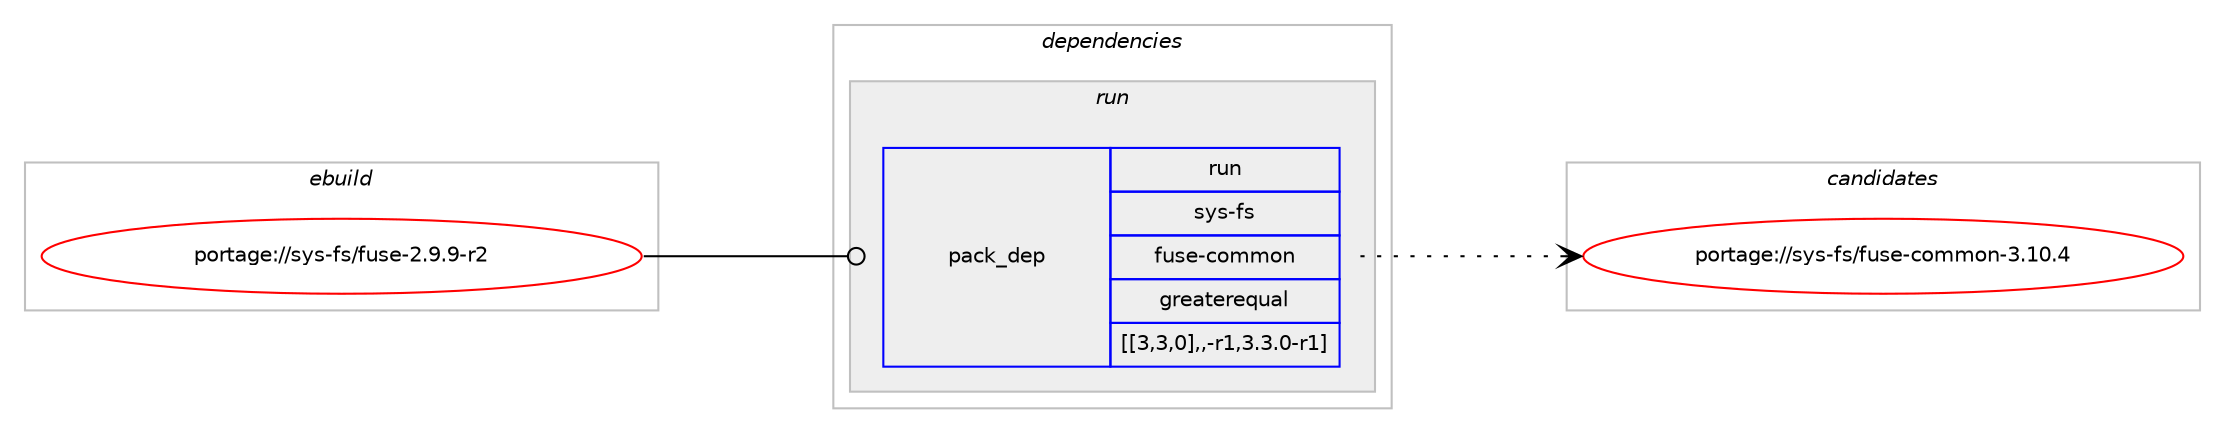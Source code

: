 digraph prolog {

# *************
# Graph options
# *************

newrank=true;
concentrate=true;
compound=true;
graph [rankdir=LR,fontname=Helvetica,fontsize=10,ranksep=1.5];#, ranksep=2.5, nodesep=0.2];
edge  [arrowhead=vee];
node  [fontname=Helvetica,fontsize=10];

# **********
# The ebuild
# **********

subgraph cluster_leftcol {
color=gray;
label=<<i>ebuild</i>>;
id [label="portage://sys-fs/fuse-2.9.9-r2", color=red, width=4, href="../sys-fs/fuse-2.9.9-r2.svg"];
}

# ****************
# The dependencies
# ****************

subgraph cluster_midcol {
color=gray;
label=<<i>dependencies</i>>;
subgraph cluster_compile {
fillcolor="#eeeeee";
style=filled;
label=<<i>compile</i>>;
}
subgraph cluster_compileandrun {
fillcolor="#eeeeee";
style=filled;
label=<<i>compile and run</i>>;
}
subgraph cluster_run {
fillcolor="#eeeeee";
style=filled;
label=<<i>run</i>>;
subgraph pack16345 {
dependency26246 [label=<<TABLE BORDER="0" CELLBORDER="1" CELLSPACING="0" CELLPADDING="4" WIDTH="220"><TR><TD ROWSPAN="6" CELLPADDING="30">pack_dep</TD></TR><TR><TD WIDTH="110">run</TD></TR><TR><TD>sys-fs</TD></TR><TR><TD>fuse-common</TD></TR><TR><TD>greaterequal</TD></TR><TR><TD>[[3,3,0],,-r1,3.3.0-r1]</TD></TR></TABLE>>, shape=none, color=blue];
}
id:e -> dependency26246:w [weight=20,style="solid",arrowhead="odot"];
}
}

# **************
# The candidates
# **************

subgraph cluster_choices {
rank=same;
color=gray;
label=<<i>candidates</i>>;

subgraph choice16345 {
color=black;
nodesep=1;
choice1151211154510211547102117115101459911110910911111045514649484652 [label="portage://sys-fs/fuse-common-3.10.4", color=red, width=4,href="../sys-fs/fuse-common-3.10.4.svg"];
dependency26246:e -> choice1151211154510211547102117115101459911110910911111045514649484652:w [style=dotted,weight="100"];
}
}

}
